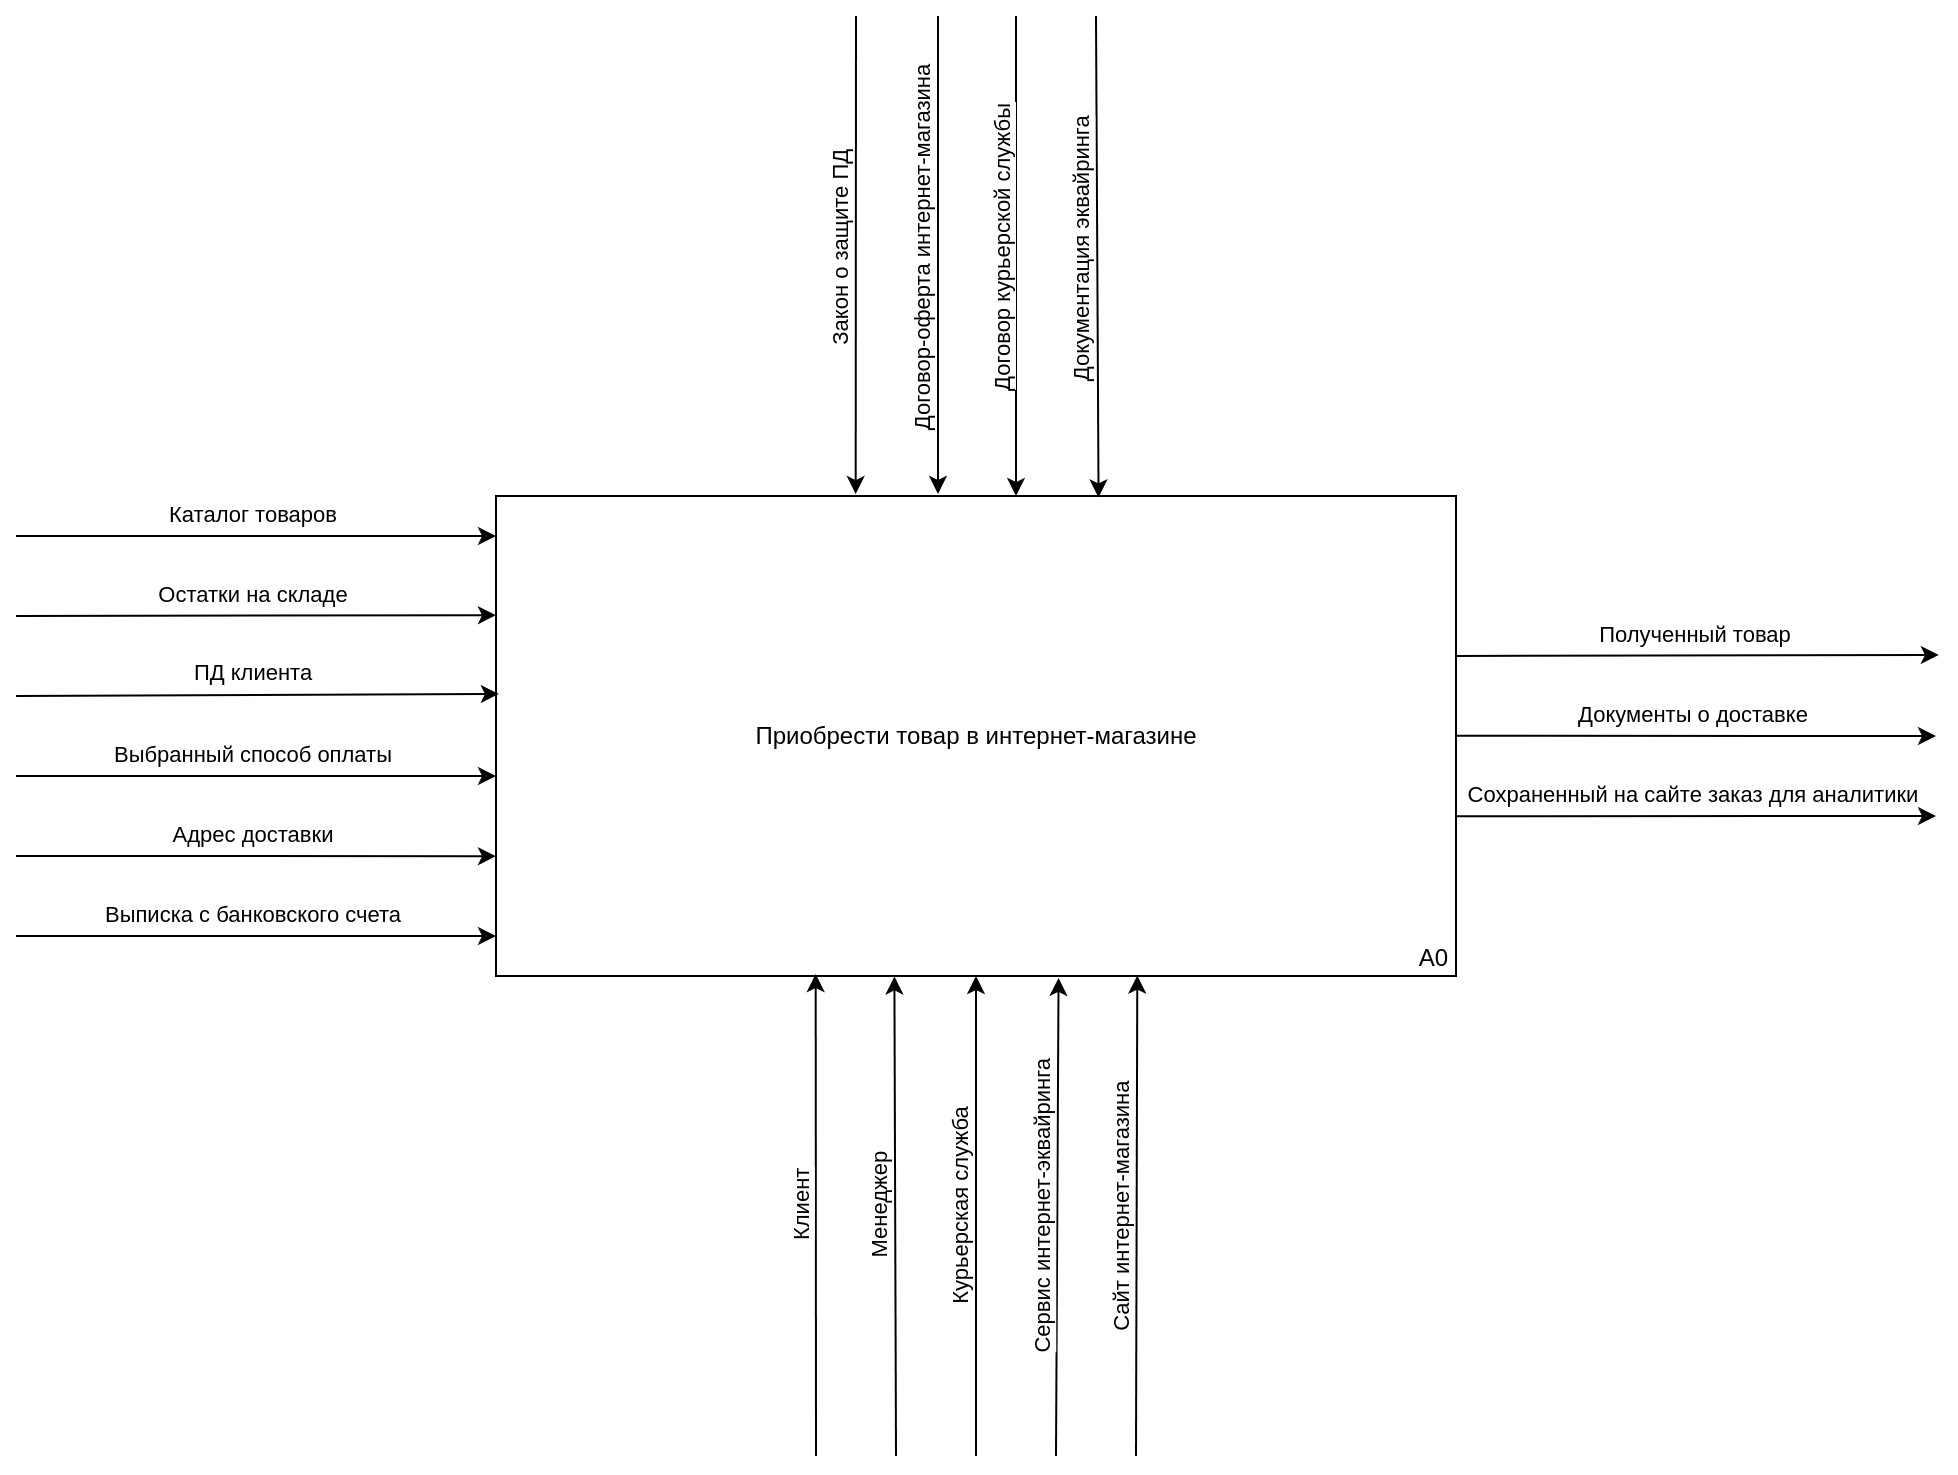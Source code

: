 <mxfile version="20.8.22" type="github" pages="2">
  <diagram name="Макро-процесс" id="H-5WeH5gkAR_On494XRh">
    <mxGraphModel dx="1900" dy="836" grid="1" gridSize="10" guides="1" tooltips="1" connect="1" arrows="1" fold="1" page="0" pageScale="1" pageWidth="827" pageHeight="1169" math="0" shadow="0">
      <root>
        <mxCell id="0" />
        <mxCell id="1" parent="0" />
        <mxCell id="1qda926mGo-2LyZqN5Bh-11" value="" style="group;" parent="1" vertex="1" connectable="0">
          <mxGeometry x="200" y="360" width="480" height="240" as="geometry" />
        </mxCell>
        <mxCell id="1qda926mGo-2LyZqN5Bh-2" value="Приобрести товар в интернет-магазине" style="rounded=0;whiteSpace=wrap;html=1;" parent="1qda926mGo-2LyZqN5Bh-11" vertex="1">
          <mxGeometry width="480" height="240" as="geometry" />
        </mxCell>
        <mxCell id="1qda926mGo-2LyZqN5Bh-6" value="A0" style="text;html=1;strokeColor=none;fillColor=none;align=right;verticalAlign=bottom;whiteSpace=wrap;rounded=0;spacing=2;spacingRight=2;" parent="1qda926mGo-2LyZqN5Bh-11" vertex="1">
          <mxGeometry x="409.756" y="213.333" width="70.244" height="26.667" as="geometry" />
        </mxCell>
        <mxCell id="1qda926mGo-2LyZqN5Bh-13" value="Закон о защите ПД" style="endArrow=classic;html=1;rounded=0;horizontal=0;verticalAlign=bottom;spacingRight=4;entryX=0.083;entryY=-0.004;entryDx=0;entryDy=0;entryPerimeter=0;align=center;" parent="1" edge="1">
          <mxGeometry x="-0.004" width="50" height="50" relative="1" as="geometry">
            <mxPoint x="380" y="120" as="sourcePoint" />
            <mxPoint x="379.84" y="359.04" as="targetPoint" />
            <mxPoint as="offset" />
          </mxGeometry>
        </mxCell>
        <mxCell id="1qda926mGo-2LyZqN5Bh-16" value="Клиент" style="endArrow=classic;html=1;rounded=0;horizontal=0;verticalAlign=bottom;spacingRight=4;entryX=0.083;entryY=0.996;entryDx=0;entryDy=0;entryPerimeter=0;spacing=4;" parent="1" edge="1">
          <mxGeometry width="50" height="50" relative="1" as="geometry">
            <mxPoint x="360" y="840" as="sourcePoint" />
            <mxPoint x="359.84" y="599.04" as="targetPoint" />
            <mxPoint as="offset" />
          </mxGeometry>
        </mxCell>
        <mxCell id="1qda926mGo-2LyZqN5Bh-17" value="Договор-оферта интернет-магазина" style="endArrow=classic;html=1;rounded=0;horizontal=0;verticalAlign=bottom;spacingRight=4;" parent="1" edge="1">
          <mxGeometry x="-0.004" width="50" height="50" relative="1" as="geometry">
            <mxPoint x="421" y="120" as="sourcePoint" />
            <mxPoint x="421" y="359" as="targetPoint" />
            <mxPoint as="offset" />
          </mxGeometry>
        </mxCell>
        <mxCell id="1qda926mGo-2LyZqN5Bh-18" value="Договор курьерской службы" style="endArrow=classic;html=1;rounded=0;entryX=0.25;entryY=0;entryDx=0;entryDy=0;horizontal=0;verticalAlign=bottom;spacingRight=3;" parent="1" edge="1">
          <mxGeometry x="-0.006" width="50" height="50" relative="1" as="geometry">
            <mxPoint x="460" y="120" as="sourcePoint" />
            <mxPoint x="460" y="360.0" as="targetPoint" />
            <mxPoint as="offset" />
          </mxGeometry>
        </mxCell>
        <mxCell id="1qda926mGo-2LyZqN5Bh-20" value="Каталог товаров" style="endArrow=classic;html=1;rounded=0;entryX=0;entryY=0;entryDx=0;entryDy=0;verticalAlign=bottom;spacingRight=4;spacing=4;align=center;" parent="1" edge="1">
          <mxGeometry width="50" height="50" relative="1" as="geometry">
            <mxPoint x="-40" y="380" as="sourcePoint" />
            <mxPoint x="200" y="380" as="targetPoint" />
          </mxGeometry>
        </mxCell>
        <mxCell id="1qda926mGo-2LyZqN5Bh-21" value="Остатки на складе" style="endArrow=classic;html=1;rounded=0;entryX=0;entryY=0.165;entryDx=0;entryDy=0;verticalAlign=bottom;spacingRight=4;entryPerimeter=0;spacing=4;" parent="1" edge="1">
          <mxGeometry width="50" height="50" relative="1" as="geometry">
            <mxPoint x="-40" y="420" as="sourcePoint" />
            <mxPoint x="200" y="419.6" as="targetPoint" />
          </mxGeometry>
        </mxCell>
        <mxCell id="1qda926mGo-2LyZqN5Bh-22" value="ПД клиента" style="endArrow=classic;html=1;rounded=0;entryX=0.003;entryY=0.329;entryDx=0;entryDy=0;verticalAlign=bottom;spacingRight=4;entryPerimeter=0;spacing=4;" parent="1" edge="1">
          <mxGeometry width="50" height="50" relative="1" as="geometry">
            <mxPoint x="-40" y="460" as="sourcePoint" />
            <mxPoint x="201.44" y="458.96" as="targetPoint" />
          </mxGeometry>
        </mxCell>
        <mxCell id="1qda926mGo-2LyZqN5Bh-23" value="Выбранный способ оплаты" style="endArrow=classic;html=1;rounded=0;entryX=0;entryY=0.5;entryDx=0;entryDy=0;verticalAlign=bottom;spacingRight=4;spacing=4;" parent="1" edge="1">
          <mxGeometry width="50" height="50" relative="1" as="geometry">
            <mxPoint x="-40" y="500" as="sourcePoint" />
            <mxPoint x="200" y="500" as="targetPoint" />
          </mxGeometry>
        </mxCell>
        <mxCell id="1qda926mGo-2LyZqN5Bh-24" value="Менеджер" style="endArrow=classic;html=1;rounded=0;horizontal=0;verticalAlign=bottom;spacingRight=4;entryX=0.165;entryY=1.001;entryDx=0;entryDy=0;entryPerimeter=0;spacing=4;" parent="1" edge="1">
          <mxGeometry x="0.001" width="50" height="50" relative="1" as="geometry">
            <mxPoint x="400" y="840" as="sourcePoint" />
            <mxPoint x="399.2" y="600.24" as="targetPoint" />
            <mxPoint as="offset" />
          </mxGeometry>
        </mxCell>
        <mxCell id="1qda926mGo-2LyZqN5Bh-25" value="Курьерская служба" style="endArrow=classic;html=1;rounded=0;horizontal=0;verticalAlign=bottom;spacingRight=4;entryX=0.25;entryY=1;entryDx=0;entryDy=0;spacing=4;" parent="1" edge="1">
          <mxGeometry width="50" height="50" relative="1" as="geometry">
            <mxPoint x="440" y="840" as="sourcePoint" />
            <mxPoint x="440" y="600.0" as="targetPoint" />
            <mxPoint as="offset" />
          </mxGeometry>
        </mxCell>
        <mxCell id="1qda926mGo-2LyZqN5Bh-26" value="Сервис интернет-эквайринга" style="endArrow=classic;html=1;rounded=0;horizontal=0;verticalAlign=bottom;spacingRight=4;entryX=0.336;entryY=1.004;entryDx=0;entryDy=0;entryPerimeter=0;spacing=4;" parent="1" edge="1">
          <mxGeometry width="50" height="50" relative="1" as="geometry">
            <mxPoint x="480" y="840" as="sourcePoint" />
            <mxPoint x="481.28" y="600.96" as="targetPoint" />
            <mxPoint as="offset" />
          </mxGeometry>
        </mxCell>
        <mxCell id="1qda926mGo-2LyZqN5Bh-27" value="Сайт интернет-магазина" style="endArrow=classic;html=1;rounded=0;horizontal=0;verticalAlign=bottom;spacingRight=4;entryX=0.418;entryY=0.999;entryDx=0;entryDy=0;entryPerimeter=0;spacing=4;" parent="1" edge="1">
          <mxGeometry width="50" height="50" relative="1" as="geometry">
            <mxPoint x="520" y="840" as="sourcePoint" />
            <mxPoint x="520.64" y="599.76" as="targetPoint" />
            <mxPoint as="offset" />
          </mxGeometry>
        </mxCell>
        <mxCell id="1qda926mGo-2LyZqN5Bh-28" value="Адрес доставки" style="endArrow=classic;html=1;rounded=0;entryX=0;entryY=0.667;entryDx=0;entryDy=0;verticalAlign=bottom;spacingRight=4;entryPerimeter=0;spacing=4;" parent="1" edge="1">
          <mxGeometry width="50" height="50" relative="1" as="geometry">
            <mxPoint x="-40" y="540" as="sourcePoint" />
            <mxPoint x="200" y="540.08" as="targetPoint" />
          </mxGeometry>
        </mxCell>
        <mxCell id="1qda926mGo-2LyZqN5Bh-29" value="Документация эквайринга" style="endArrow=classic;html=1;rounded=0;horizontal=0;verticalAlign=bottom;spacingRight=4;entryX=0.586;entryY=0.003;entryDx=0;entryDy=0;entryPerimeter=0;" parent="1" edge="1">
          <mxGeometry x="-0.004" width="50" height="50" relative="1" as="geometry">
            <mxPoint x="500" y="120" as="sourcePoint" />
            <mxPoint x="501.28" y="360.72" as="targetPoint" />
            <mxPoint as="offset" />
          </mxGeometry>
        </mxCell>
        <mxCell id="1qda926mGo-2LyZqN5Bh-30" value="Выписка с банковского счета" style="endArrow=classic;html=1;rounded=0;entryX=0;entryY=1;entryDx=0;entryDy=0;verticalAlign=bottom;spacingRight=4;spacing=4;" parent="1" edge="1">
          <mxGeometry width="50" height="50" relative="1" as="geometry">
            <mxPoint x="-40" y="580" as="sourcePoint" />
            <mxPoint x="200" y="580" as="targetPoint" />
          </mxGeometry>
        </mxCell>
        <mxCell id="1qda926mGo-2LyZqN5Bh-31" value="Полученный товар" style="endArrow=classic;html=1;rounded=0;entryX=0.003;entryY=0.329;entryDx=0;entryDy=0;verticalAlign=bottom;spacingRight=4;entryPerimeter=0;spacing=4;exitX=1;exitY=0.5;exitDx=0;exitDy=0;align=center;" parent="1" edge="1">
          <mxGeometry x="0.001" width="50" height="50" relative="1" as="geometry">
            <mxPoint x="680" y="440" as="sourcePoint" />
            <mxPoint x="921.44" y="439.48" as="targetPoint" />
            <mxPoint as="offset" />
          </mxGeometry>
        </mxCell>
        <mxCell id="1qda926mGo-2LyZqN5Bh-32" value="Документы о доставке" style="endArrow=classic;html=1;rounded=0;verticalAlign=bottom;spacingRight=4;spacing=4;exitX=1;exitY=0.666;exitDx=0;exitDy=0;exitPerimeter=0;" parent="1" edge="1">
          <mxGeometry x="0.001" width="50" height="50" relative="1" as="geometry">
            <mxPoint x="680" y="479.84" as="sourcePoint" />
            <mxPoint x="920" y="480" as="targetPoint" />
            <mxPoint as="offset" />
          </mxGeometry>
        </mxCell>
        <mxCell id="1qda926mGo-2LyZqN5Bh-33" value="Сохраненный на сайте заказ для аналитики" style="endArrow=classic;html=1;rounded=0;verticalAlign=bottom;spacingRight=4;spacing=4;exitX=1;exitY=0.834;exitDx=0;exitDy=0;exitPerimeter=0;" parent="1" edge="1">
          <mxGeometry x="0.001" width="50" height="50" relative="1" as="geometry">
            <mxPoint x="680" y="520.16" as="sourcePoint" />
            <mxPoint x="920" y="520" as="targetPoint" />
            <mxPoint as="offset" />
          </mxGeometry>
        </mxCell>
      </root>
    </mxGraphModel>
  </diagram>
  <diagram id="17fkm0kr8KTvID7E3ta9" name="Декомпозиция">
    <mxGraphModel dx="2709" dy="1464" grid="1" gridSize="10" guides="1" tooltips="1" connect="1" arrows="1" fold="1" page="0" pageScale="1" pageWidth="827" pageHeight="1169" math="0" shadow="0">
      <root>
        <mxCell id="0" />
        <mxCell id="1" parent="0" />
        <mxCell id="td3PMckWuiepfxcFQt93-1" value="" style="group;" parent="1" vertex="1" connectable="0">
          <mxGeometry x="-160" width="360" height="240" as="geometry" />
        </mxCell>
        <mxCell id="td3PMckWuiepfxcFQt93-2" value="Оформить заказ&lt;br&gt;" style="rounded=0;whiteSpace=wrap;html=1;" parent="td3PMckWuiepfxcFQt93-1" vertex="1">
          <mxGeometry width="360" height="240" as="geometry" />
        </mxCell>
        <mxCell id="td3PMckWuiepfxcFQt93-3" value="A0" style="text;html=1;strokeColor=none;fillColor=none;align=right;verticalAlign=bottom;whiteSpace=wrap;rounded=0;spacing=2;spacingRight=2;" parent="td3PMckWuiepfxcFQt93-1" vertex="1">
          <mxGeometry x="307.317" y="213.333" width="52.683" height="26.667" as="geometry" />
        </mxCell>
        <mxCell id="td3PMckWuiepfxcFQt93-4" value="" style="group;" parent="1" vertex="1" connectable="0">
          <mxGeometry x="520" y="240" width="360" height="240" as="geometry" />
        </mxCell>
        <mxCell id="td3PMckWuiepfxcFQt93-5" value="Принять платеж и обработать заказ" style="rounded=0;whiteSpace=wrap;html=1;" parent="td3PMckWuiepfxcFQt93-4" vertex="1">
          <mxGeometry width="360" height="240" as="geometry" />
        </mxCell>
        <mxCell id="td3PMckWuiepfxcFQt93-6" value="A1" style="text;html=1;strokeColor=none;fillColor=none;align=right;verticalAlign=bottom;whiteSpace=wrap;rounded=0;spacing=2;spacingRight=2;" parent="td3PMckWuiepfxcFQt93-4" vertex="1">
          <mxGeometry x="307.317" y="213.333" width="52.683" height="26.667" as="geometry" />
        </mxCell>
        <mxCell id="K5raJNuWaSgRMr61qPRV-1" value="Каталог товаров" style="endArrow=classic;html=1;rounded=0;entryX=0;entryY=0;entryDx=0;entryDy=0;verticalAlign=bottom;spacingRight=4;spacing=4;align=center;" parent="1" edge="1">
          <mxGeometry width="50" height="50" relative="1" as="geometry">
            <mxPoint x="-400" y="99.31" as="sourcePoint" />
            <mxPoint x="-160" y="99.31" as="targetPoint" />
          </mxGeometry>
        </mxCell>
        <mxCell id="K5raJNuWaSgRMr61qPRV-2" value="Остатки на складе" style="endArrow=classic;html=1;rounded=0;entryX=0;entryY=0.165;entryDx=0;entryDy=0;verticalAlign=bottom;spacingRight=4;entryPerimeter=0;spacing=4;" parent="1" edge="1">
          <mxGeometry width="50" height="50" relative="1" as="geometry">
            <mxPoint x="-400" y="139.31" as="sourcePoint" />
            <mxPoint x="-160" y="138.91" as="targetPoint" />
          </mxGeometry>
        </mxCell>
        <mxCell id="K5raJNuWaSgRMr61qPRV-3" value="ПД клиента" style="endArrow=classic;html=1;rounded=1;entryX=0;entryY=0.25;entryDx=0;entryDy=0;verticalAlign=bottom;spacingRight=4;spacing=4;edgeStyle=orthogonalEdgeStyle;" parent="1" edge="1" target="td3PMckWuiepfxcFQt93-5">
          <mxGeometry x="-0.714" width="50" height="50" relative="1" as="geometry">
            <mxPoint x="200" y="60.18" as="sourcePoint" />
            <mxPoint x="441.44" y="59.14" as="targetPoint" />
            <Array as="points">
              <mxPoint x="480" y="60" />
              <mxPoint x="480" y="300" />
            </Array>
            <mxPoint as="offset" />
          </mxGeometry>
        </mxCell>
        <mxCell id="K5raJNuWaSgRMr61qPRV-4" value="Выбранный способ оплаты" style="endArrow=classic;html=1;rounded=1;entryX=0;entryY=0.417;entryDx=0;entryDy=0;verticalAlign=bottom;spacingRight=4;spacing=4;entryPerimeter=0;edgeStyle=orthogonalEdgeStyle;" parent="1" target="td3PMckWuiepfxcFQt93-5" edge="1">
          <mxGeometry x="-0.555" width="50" height="50" relative="1" as="geometry">
            <mxPoint x="200" y="100.18" as="sourcePoint" />
            <mxPoint x="440" y="100.18" as="targetPoint" />
            <Array as="points">
              <mxPoint x="440" y="100" />
              <mxPoint x="440" y="340" />
            </Array>
            <mxPoint as="offset" />
          </mxGeometry>
        </mxCell>
        <mxCell id="K5raJNuWaSgRMr61qPRV-5" value="Адрес доставки" style="endArrow=classic;html=1;rounded=1;verticalAlign=bottom;spacingRight=4;spacing=4;edgeStyle=orthogonalEdgeStyle;entryX=0;entryY=0.583;entryDx=0;entryDy=0;entryPerimeter=0;" parent="1" target="td3PMckWuiepfxcFQt93-5" edge="1">
          <mxGeometry x="-0.613" width="50" height="50" relative="1" as="geometry">
            <mxPoint x="200" y="140.18" as="sourcePoint" />
            <mxPoint x="630" y="380" as="targetPoint" />
            <Array as="points">
              <mxPoint x="400" y="140" />
              <mxPoint x="400" y="380" />
            </Array>
            <mxPoint as="offset" />
          </mxGeometry>
        </mxCell>
        <mxCell id="K5raJNuWaSgRMr61qPRV-7" value="Список заказанных товаров" style="endArrow=classic;html=1;rounded=1;entryX=0;entryY=0.75;entryDx=0;entryDy=0;verticalAlign=bottom;spacingRight=4;spacing=4;edgeStyle=orthogonalEdgeStyle;" parent="1" target="td3PMckWuiepfxcFQt93-5" edge="1">
          <mxGeometry x="-0.667" width="50" height="50" relative="1" as="geometry">
            <mxPoint x="200" y="180.0" as="sourcePoint" />
            <mxPoint x="440" y="180.08" as="targetPoint" />
            <Array as="points">
              <mxPoint x="360" y="180" />
              <mxPoint x="360" y="420" />
            </Array>
            <mxPoint as="offset" />
          </mxGeometry>
        </mxCell>
        <mxCell id="K5raJNuWaSgRMr61qPRV-8" value="" style="group;" parent="1" vertex="1" connectable="0">
          <mxGeometry x="1200" y="480" width="360" height="240" as="geometry" />
        </mxCell>
        <mxCell id="K5raJNuWaSgRMr61qPRV-9" value="Отправить заказ" style="rounded=0;whiteSpace=wrap;html=1;" parent="K5raJNuWaSgRMr61qPRV-8" vertex="1">
          <mxGeometry width="360" height="240" as="geometry" />
        </mxCell>
        <mxCell id="K5raJNuWaSgRMr61qPRV-10" value="A2" style="text;html=1;strokeColor=none;fillColor=none;align=right;verticalAlign=bottom;whiteSpace=wrap;rounded=0;spacing=2;spacingRight=2;" parent="K5raJNuWaSgRMr61qPRV-8" vertex="1">
          <mxGeometry x="307.317" y="213.333" width="52.683" height="26.667" as="geometry" />
        </mxCell>
        <mxCell id="mE8U_OjyM0MM0zk02ZC9-1" value="Закон о защите ПД" style="endArrow=classic;html=1;rounded=0;horizontal=0;verticalAlign=bottom;spacingRight=4;entryX=0.083;entryY=-0.004;entryDx=0;entryDy=0;entryPerimeter=0;align=center;" parent="1" edge="1">
          <mxGeometry x="-1" width="50" height="50" relative="1" as="geometry">
            <mxPoint y="-240" as="sourcePoint" />
            <mxPoint x="1.421e-13" y="-1.68" as="targetPoint" />
            <mxPoint as="offset" />
          </mxGeometry>
        </mxCell>
        <mxCell id="mE8U_OjyM0MM0zk02ZC9-2" value="Договор-оферта интернет-магазина" style="endArrow=classic;html=1;rounded=0;horizontal=0;verticalAlign=bottom;spacingRight=4;" parent="1" edge="1">
          <mxGeometry x="-0.372" width="50" height="50" relative="1" as="geometry">
            <mxPoint x="40" y="-320" as="sourcePoint" />
            <mxPoint x="40.16" y="-1.72" as="targetPoint" />
            <mxPoint as="offset" />
          </mxGeometry>
        </mxCell>
        <mxCell id="mE8U_OjyM0MM0zk02ZC9-3" value="Договор курьерской службы" style="endArrow=classic;html=1;rounded=0;entryX=0.25;entryY=0;entryDx=0;entryDy=0;horizontal=0;verticalAlign=bottom;spacingRight=3;" parent="1" edge="1">
          <mxGeometry x="-0.76" width="50" height="50" relative="1" as="geometry">
            <mxPoint x="1440" y="-320" as="sourcePoint" />
            <mxPoint x="1440" y="480.0" as="targetPoint" />
            <mxPoint as="offset" />
          </mxGeometry>
        </mxCell>
        <mxCell id="mE8U_OjyM0MM0zk02ZC9-4" value="Документация эквайринга" style="endArrow=classic;html=1;rounded=0;horizontal=0;verticalAlign=bottom;spacingRight=4;entryX=0.586;entryY=0.003;entryDx=0;entryDy=0;entryPerimeter=0;" parent="1" edge="1">
          <mxGeometry x="-0.004" width="50" height="50" relative="1" as="geometry">
            <mxPoint x="721" y="-80" as="sourcePoint" />
            <mxPoint x="721.28" y="240.72" as="targetPoint" />
            <mxPoint as="offset" />
          </mxGeometry>
        </mxCell>
        <mxCell id="aJ3wGXDOuZft4YICgEpF-1" value="Клиент" style="endArrow=classic;html=1;rounded=0;horizontal=0;verticalAlign=bottom;spacingRight=4;entryX=0.083;entryY=0.996;entryDx=0;entryDy=0;entryPerimeter=0;spacing=4;" parent="1" edge="1">
          <mxGeometry x="-0.875" width="50" height="50" relative="1" as="geometry">
            <mxPoint x="40" y="880" as="sourcePoint" />
            <mxPoint x="40.0" y="240.0" as="targetPoint" />
            <mxPoint as="offset" />
          </mxGeometry>
        </mxCell>
        <mxCell id="aJ3wGXDOuZft4YICgEpF-2" value="Менеджер" style="endArrow=classic;html=1;rounded=0;horizontal=0;verticalAlign=bottom;spacingRight=4;entryX=0.165;entryY=1.001;entryDx=0;entryDy=0;entryPerimeter=0;spacing=4;" parent="1" edge="1">
          <mxGeometry x="-0.947" width="50" height="50" relative="1" as="geometry">
            <mxPoint x="720" y="860" as="sourcePoint" />
            <mxPoint x="720.0" y="480.0" as="targetPoint" />
            <mxPoint as="offset" />
          </mxGeometry>
        </mxCell>
        <mxCell id="aJ3wGXDOuZft4YICgEpF-3" value="Курьерская служба" style="endArrow=classic;html=1;rounded=0;horizontal=0;verticalAlign=bottom;spacingRight=4;entryX=0.25;entryY=1;entryDx=0;entryDy=0;spacing=4;" parent="1" edge="1">
          <mxGeometry width="50" height="50" relative="1" as="geometry">
            <mxPoint x="1440" y="880" as="sourcePoint" />
            <mxPoint x="1440" y="720.0" as="targetPoint" />
            <mxPoint as="offset" />
          </mxGeometry>
        </mxCell>
        <mxCell id="aJ3wGXDOuZft4YICgEpF-4" value="Сервис интернет-эквайринга" style="endArrow=classic;html=1;rounded=0;horizontal=0;verticalAlign=bottom;spacingRight=4;entryX=0.336;entryY=1.004;entryDx=0;entryDy=0;entryPerimeter=0;spacing=4;" parent="1" edge="1">
          <mxGeometry width="50" height="50" relative="1" as="geometry">
            <mxPoint x="760" y="719.04" as="sourcePoint" />
            <mxPoint x="761.28" y="480.0" as="targetPoint" />
            <mxPoint as="offset" />
          </mxGeometry>
        </mxCell>
        <mxCell id="aJ3wGXDOuZft4YICgEpF-5" value="Сайт интернет-магазина" style="endArrow=classic;html=1;rounded=0;horizontal=0;verticalAlign=bottom;spacingRight=4;entryX=0.418;entryY=0.999;entryDx=0;entryDy=0;entryPerimeter=0;spacing=4;" parent="1" edge="1">
          <mxGeometry x="-0.75" width="50" height="50" relative="1" as="geometry">
            <mxPoint y="880" as="sourcePoint" />
            <mxPoint x="-0.36" y="239.76" as="targetPoint" />
            <mxPoint as="offset" />
          </mxGeometry>
        </mxCell>
        <mxCell id="aJ3wGXDOuZft4YICgEpF-9" value="Список заказанных товаров" style="endArrow=classic;html=1;rounded=1;entryX=0;entryY=0.75;entryDx=0;entryDy=0;verticalAlign=bottom;spacingRight=4;spacing=4;edgeStyle=orthogonalEdgeStyle;" parent="1" edge="1">
          <mxGeometry x="-0.667" width="50" height="50" relative="1" as="geometry">
            <mxPoint x="880" y="440" as="sourcePoint" />
            <mxPoint x="1200" y="680" as="targetPoint" />
            <Array as="points">
              <mxPoint x="1040" y="440" />
              <mxPoint x="1040" y="680" />
            </Array>
            <mxPoint as="offset" />
          </mxGeometry>
        </mxCell>
        <mxCell id="aJ3wGXDOuZft4YICgEpF-10" value="Адрес доставки" style="endArrow=classic;html=1;rounded=1;verticalAlign=bottom;spacingRight=4;spacing=4;edgeStyle=orthogonalEdgeStyle;entryX=0;entryY=0.583;entryDx=0;entryDy=0;entryPerimeter=0;" parent="1" edge="1">
          <mxGeometry x="-0.613" width="50" height="50" relative="1" as="geometry">
            <mxPoint x="880" y="400" as="sourcePoint" />
            <mxPoint x="1200" y="639.82" as="targetPoint" />
            <Array as="points">
              <mxPoint x="1080" y="399.82" />
              <mxPoint x="1080" y="639.82" />
            </Array>
            <mxPoint as="offset" />
          </mxGeometry>
        </mxCell>
        <mxCell id="aJ3wGXDOuZft4YICgEpF-11" value="ПД клиента" style="endArrow=classic;html=1;rounded=1;entryX=0;entryY=0.5;entryDx=0;entryDy=0;verticalAlign=bottom;spacingRight=4;spacing=4;edgeStyle=orthogonalEdgeStyle;" parent="1" target="K5raJNuWaSgRMr61qPRV-9" edge="1">
          <mxGeometry x="-0.714" width="50" height="50" relative="1" as="geometry">
            <mxPoint x="880" y="360.52" as="sourcePoint" />
            <mxPoint x="1121.44" y="359.48" as="targetPoint" />
            <Array as="points">
              <mxPoint x="1120" y="361" />
              <mxPoint x="1120" y="600" />
            </Array>
            <mxPoint as="offset" />
          </mxGeometry>
        </mxCell>
        <mxCell id="aJ3wGXDOuZft4YICgEpF-12" value="" style="endArrow=classic;html=1;rounded=1;edgeStyle=orthogonalEdgeStyle;entryX=0.333;entryY=-0.004;entryDx=0;entryDy=0;entryPerimeter=0;" parent="1" target="K5raJNuWaSgRMr61qPRV-9" edge="1">
          <mxGeometry width="50" height="50" relative="1" as="geometry">
            <mxPoint y="-240" as="sourcePoint" />
            <mxPoint x="700" y="230" as="targetPoint" />
            <Array as="points">
              <mxPoint y="-120" />
              <mxPoint x="1320" y="-120" />
            </Array>
          </mxGeometry>
        </mxCell>
        <mxCell id="aJ3wGXDOuZft4YICgEpF-13" value="" style="endArrow=classic;html=1;rounded=1;edgeStyle=orthogonalEdgeStyle;entryX=0.333;entryY=0.004;entryDx=0;entryDy=0;entryPerimeter=0;" parent="1" target="td3PMckWuiepfxcFQt93-5" edge="1">
          <mxGeometry width="50" height="50" relative="1" as="geometry">
            <mxPoint y="-320" as="sourcePoint" />
            <mxPoint x="480" y="240" as="targetPoint" />
            <Array as="points">
              <mxPoint y="-80" />
              <mxPoint x="640" y="-80" />
            </Array>
          </mxGeometry>
        </mxCell>
        <mxCell id="aJ3wGXDOuZft4YICgEpF-15" value="" style="endArrow=classic;html=1;rounded=1;edgeStyle=orthogonalEdgeStyle;entryX=0.443;entryY=0;entryDx=0;entryDy=0;entryPerimeter=0;" parent="1" target="td3PMckWuiepfxcFQt93-5" edge="1">
          <mxGeometry width="50" height="50" relative="1" as="geometry">
            <mxPoint x="40" y="-240" as="sourcePoint" />
            <mxPoint x="680" y="120" as="targetPoint" />
            <Array as="points">
              <mxPoint x="40" y="-200" />
              <mxPoint x="680" y="-200" />
            </Array>
          </mxGeometry>
        </mxCell>
        <mxCell id="aJ3wGXDOuZft4YICgEpF-16" value="" style="endArrow=classic;html=1;rounded=1;edgeStyle=orthogonalEdgeStyle;entryX=0.5;entryY=0;entryDx=0;entryDy=0;" parent="1" target="K5raJNuWaSgRMr61qPRV-9" edge="1">
          <mxGeometry width="50" height="50" relative="1" as="geometry">
            <mxPoint x="40" y="-280" as="sourcePoint" />
            <mxPoint x="1330" y="360" as="targetPoint" />
            <Array as="points">
              <mxPoint x="40" y="-240" />
              <mxPoint x="1380" y="-240" />
            </Array>
          </mxGeometry>
        </mxCell>
        <mxCell id="aJ3wGXDOuZft4YICgEpF-17" value="" style="endArrow=classic;html=1;rounded=1;entryX=0.444;entryY=1.004;entryDx=0;entryDy=0;verticalAlign=bottom;spacingRight=4;spacing=4;edgeStyle=orthogonalEdgeStyle;entryPerimeter=0;" parent="1" target="td3PMckWuiepfxcFQt93-5" edge="1">
          <mxGeometry x="-0.162" y="30" width="50" height="50" relative="1" as="geometry">
            <mxPoint x="40" y="750" as="sourcePoint" />
            <mxPoint x="560" y="710" as="targetPoint" />
            <Array as="points">
              <mxPoint x="40" y="720" />
              <mxPoint x="680" y="720" />
            </Array>
            <mxPoint as="offset" />
          </mxGeometry>
        </mxCell>
        <mxCell id="aJ3wGXDOuZft4YICgEpF-18" value="" style="endArrow=classic;html=1;rounded=1;entryX=0.333;entryY=1;entryDx=0;entryDy=0;verticalAlign=bottom;spacingRight=4;spacing=4;edgeStyle=orthogonalEdgeStyle;entryPerimeter=0;" parent="1" target="K5raJNuWaSgRMr61qPRV-9" edge="1">
          <mxGeometry x="-0.162" y="30" width="50" height="50" relative="1" as="geometry">
            <mxPoint x="40" y="820" as="sourcePoint" />
            <mxPoint x="560" y="740" as="targetPoint" />
            <Array as="points">
              <mxPoint x="40" y="760" />
              <mxPoint x="1320" y="760" />
            </Array>
            <mxPoint as="offset" />
          </mxGeometry>
        </mxCell>
        <mxCell id="aJ3wGXDOuZft4YICgEpF-19" value="" style="endArrow=classic;html=1;rounded=1;horizontal=0;verticalAlign=bottom;spacingRight=4;entryX=0.334;entryY=1.002;entryDx=0;entryDy=0;entryPerimeter=0;spacing=4;edgeStyle=orthogonalEdgeStyle;" parent="1" target="td3PMckWuiepfxcFQt93-5" edge="1">
          <mxGeometry width="50" height="50" relative="1" as="geometry">
            <mxPoint y="560" as="sourcePoint" />
            <mxPoint x="600.0" y="480.0" as="targetPoint" />
            <mxPoint as="offset" />
            <Array as="points">
              <mxPoint y="520" />
              <mxPoint x="640" y="520" />
              <mxPoint x="640" y="500" />
              <mxPoint x="640" y="500" />
            </Array>
          </mxGeometry>
        </mxCell>
        <mxCell id="aJ3wGXDOuZft4YICgEpF-20" value="" style="endArrow=classic;html=1;rounded=1;horizontal=0;verticalAlign=bottom;spacingRight=4;spacing=4;edgeStyle=orthogonalEdgeStyle;" parent="1" edge="1">
          <mxGeometry width="50" height="50" relative="1" as="geometry">
            <mxPoint y="880" as="sourcePoint" />
            <mxPoint x="1360" y="720" as="targetPoint" />
            <mxPoint as="offset" />
            <Array as="points">
              <mxPoint y="800" />
              <mxPoint x="1360" y="800" />
              <mxPoint x="1360" y="721" />
            </Array>
          </mxGeometry>
        </mxCell>
        <mxCell id="Vz6b4gRU0IInkDg-wg8D-1" value="Полученный товар" style="endArrow=classic;html=1;rounded=0;entryX=0.003;entryY=0.329;entryDx=0;entryDy=0;verticalAlign=bottom;spacingRight=4;entryPerimeter=0;spacing=4;exitX=1;exitY=0.5;exitDx=0;exitDy=0;align=center;" parent="1" edge="1">
          <mxGeometry x="0.001" width="50" height="50" relative="1" as="geometry">
            <mxPoint x="1560" y="580.52" as="sourcePoint" />
            <mxPoint x="1801.44" y="580" as="targetPoint" />
            <mxPoint as="offset" />
          </mxGeometry>
        </mxCell>
        <mxCell id="Vz6b4gRU0IInkDg-wg8D-2" value="Документы о доставке" style="endArrow=classic;html=1;rounded=0;verticalAlign=bottom;spacingRight=4;spacing=4;exitX=1;exitY=0.666;exitDx=0;exitDy=0;exitPerimeter=0;" parent="1" edge="1">
          <mxGeometry x="0.001" width="50" height="50" relative="1" as="geometry">
            <mxPoint x="1560" y="620" as="sourcePoint" />
            <mxPoint x="1800" y="620.16" as="targetPoint" />
            <mxPoint as="offset" />
          </mxGeometry>
        </mxCell>
        <mxCell id="Vz6b4gRU0IInkDg-wg8D-3" value="Сохраненный на сайте заказ для аналитики" style="endArrow=classic;html=1;rounded=0;verticalAlign=bottom;spacingRight=4;spacing=4;exitX=1;exitY=0.834;exitDx=0;exitDy=0;exitPerimeter=0;" parent="1" edge="1">
          <mxGeometry x="0.001" width="50" height="50" relative="1" as="geometry">
            <mxPoint x="880" y="320.16" as="sourcePoint" />
            <mxPoint x="1120" y="320" as="targetPoint" />
            <mxPoint as="offset" />
          </mxGeometry>
        </mxCell>
        <mxCell id="2XC7_N5dxAZCeN7syTRN-1" value="" style="endArrow=classic;html=1;rounded=1;horizontal=0;verticalAlign=bottom;spacingRight=4;spacing=4;edgeStyle=orthogonalEdgeStyle;entryX=0.555;entryY=0.998;entryDx=0;entryDy=0;entryPerimeter=0;" parent="1" target="K5raJNuWaSgRMr61qPRV-9" edge="1">
          <mxGeometry width="50" height="50" relative="1" as="geometry">
            <mxPoint x="720" y="880" as="sourcePoint" />
            <mxPoint x="1440" y="730" as="targetPoint" />
            <mxPoint as="offset" />
            <Array as="points">
              <mxPoint x="720" y="840" />
              <mxPoint x="1400" y="840" />
              <mxPoint x="1400" y="719" />
            </Array>
          </mxGeometry>
        </mxCell>
        <mxCell id="bdp8ruX2XCGs9LQdDjYP-1" value="Выписка со счета" style="endArrow=classic;html=1;rounded=0;entryX=0.003;entryY=0.329;entryDx=0;entryDy=0;verticalAlign=bottom;spacingRight=4;entryPerimeter=0;spacing=4;align=center;" edge="1" parent="1">
          <mxGeometry x="0.001" width="50" height="50" relative="1" as="geometry">
            <mxPoint x="360" y="460" as="sourcePoint" />
            <mxPoint x="520" y="460" as="targetPoint" />
            <mxPoint as="offset" />
          </mxGeometry>
        </mxCell>
      </root>
    </mxGraphModel>
  </diagram>
</mxfile>
